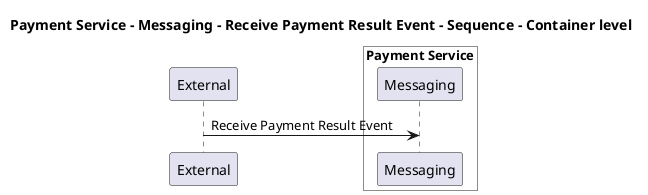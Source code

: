 @startuml

title Payment Service - Messaging - Receive Payment Result Event - Sequence - Container level

participant "External" as C4InterFlow.SoftwareSystems.ExternalSystem

box "Payment Service" #White
    participant "Messaging" as ECommercePlatform.SoftwareSystems.PaymentService.Containers.Messaging
end box


C4InterFlow.SoftwareSystems.ExternalSystem -> ECommercePlatform.SoftwareSystems.PaymentService.Containers.Messaging : Receive Payment Result Event


@enduml
